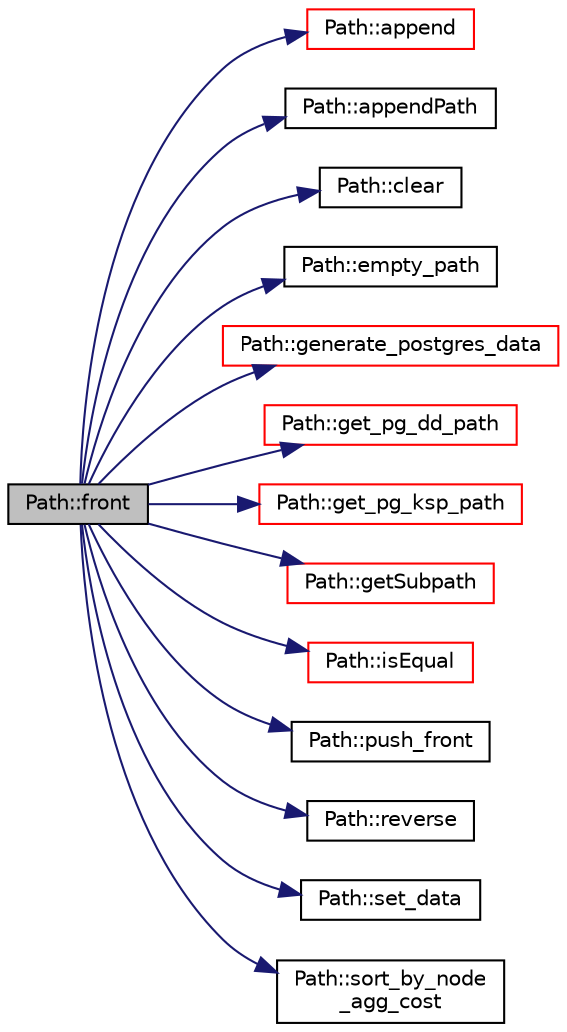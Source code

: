 digraph "Path::front"
{
  edge [fontname="Helvetica",fontsize="10",labelfontname="Helvetica",labelfontsize="10"];
  node [fontname="Helvetica",fontsize="10",shape=record];
  rankdir="LR";
  Node156 [label="Path::front",height=0.2,width=0.4,color="black", fillcolor="grey75", style="filled", fontcolor="black"];
  Node156 -> Node157 [color="midnightblue",fontsize="10",style="solid",fontname="Helvetica"];
  Node157 [label="Path::append",height=0.2,width=0.4,color="red", fillcolor="white", style="filled",URL="$classPath.html#a81dda9b296131350ee5be51a13e095b7",tooltip="Path: 2 -> 9 seq node edge cost agg_cost 0 2 4 1 0 1 5 8 1 1 2 6 9 1 2 3 9 -1 0 3 Path: 9 -> 3 seq no..."];
  Node156 -> Node159 [color="midnightblue",fontsize="10",style="solid",fontname="Helvetica"];
  Node159 [label="Path::appendPath",height=0.2,width=0.4,color="black", fillcolor="white", style="filled",URL="$classPath.html#a9cb45e3a413a03f1c4224b840af1fe83"];
  Node156 -> Node160 [color="midnightblue",fontsize="10",style="solid",fontname="Helvetica"];
  Node160 [label="Path::clear",height=0.2,width=0.4,color="black", fillcolor="white", style="filled",URL="$classPath.html#a3e94fc24f7c713442f3d52478d0772fb"];
  Node156 -> Node161 [color="midnightblue",fontsize="10",style="solid",fontname="Helvetica"];
  Node161 [label="Path::empty_path",height=0.2,width=0.4,color="black", fillcolor="white", style="filled",URL="$classPath.html#a142188f4775eaec32a14d3fb9e2dfb7a"];
  Node156 -> Node162 [color="midnightblue",fontsize="10",style="solid",fontname="Helvetica"];
  Node162 [label="Path::generate_postgres_data",height=0.2,width=0.4,color="red", fillcolor="white", style="filled",URL="$classPath.html#ae38559bd57054698fdcf9b4457dc2da4"];
  Node156 -> Node165 [color="midnightblue",fontsize="10",style="solid",fontname="Helvetica"];
  Node165 [label="Path::get_pg_dd_path",height=0.2,width=0.4,color="red", fillcolor="white", style="filled",URL="$classPath.html#ac07b6c3b8513269cfd0615242e7cee6d"];
  Node156 -> Node166 [color="midnightblue",fontsize="10",style="solid",fontname="Helvetica"];
  Node166 [label="Path::get_pg_ksp_path",height=0.2,width=0.4,color="red", fillcolor="white", style="filled",URL="$classPath.html#a51f5ea1d0ab3190a188249de8a2b9222"];
  Node156 -> Node167 [color="midnightblue",fontsize="10",style="solid",fontname="Helvetica"];
  Node167 [label="Path::getSubpath",height=0.2,width=0.4,color="red", fillcolor="white", style="filled",URL="$classPath.html#a6e915a3786eccd377d84a284b3152e2b"];
  Node156 -> Node169 [color="midnightblue",fontsize="10",style="solid",fontname="Helvetica"];
  Node169 [label="Path::isEqual",height=0.2,width=0.4,color="red", fillcolor="white", style="filled",URL="$classPath.html#ade800a6ff8494a4e9069f67f16cf3145"];
  Node156 -> Node171 [color="midnightblue",fontsize="10",style="solid",fontname="Helvetica"];
  Node171 [label="Path::push_front",height=0.2,width=0.4,color="black", fillcolor="white", style="filled",URL="$classPath.html#a46140ad11410c4c8ddb3c0c1feeee895"];
  Node156 -> Node175 [color="midnightblue",fontsize="10",style="solid",fontname="Helvetica"];
  Node175 [label="Path::reverse",height=0.2,width=0.4,color="black", fillcolor="white", style="filled",URL="$classPath.html#a7bba11c6c32823d91b1e9bf00a6baa2e"];
  Node156 -> Node176 [color="midnightblue",fontsize="10",style="solid",fontname="Helvetica"];
  Node176 [label="Path::set_data",height=0.2,width=0.4,color="black", fillcolor="white", style="filled",URL="$classPath.html#a961437d87838dd6dc86027a80fd9b59b"];
  Node156 -> Node177 [color="midnightblue",fontsize="10",style="solid",fontname="Helvetica"];
  Node177 [label="Path::sort_by_node\l_agg_cost",height=0.2,width=0.4,color="black", fillcolor="white", style="filled",URL="$classPath.html#a63b45e711a11db27b4e736128d3d7225",tooltip="Sorts a path by node, aggcost ascending. "];
}
